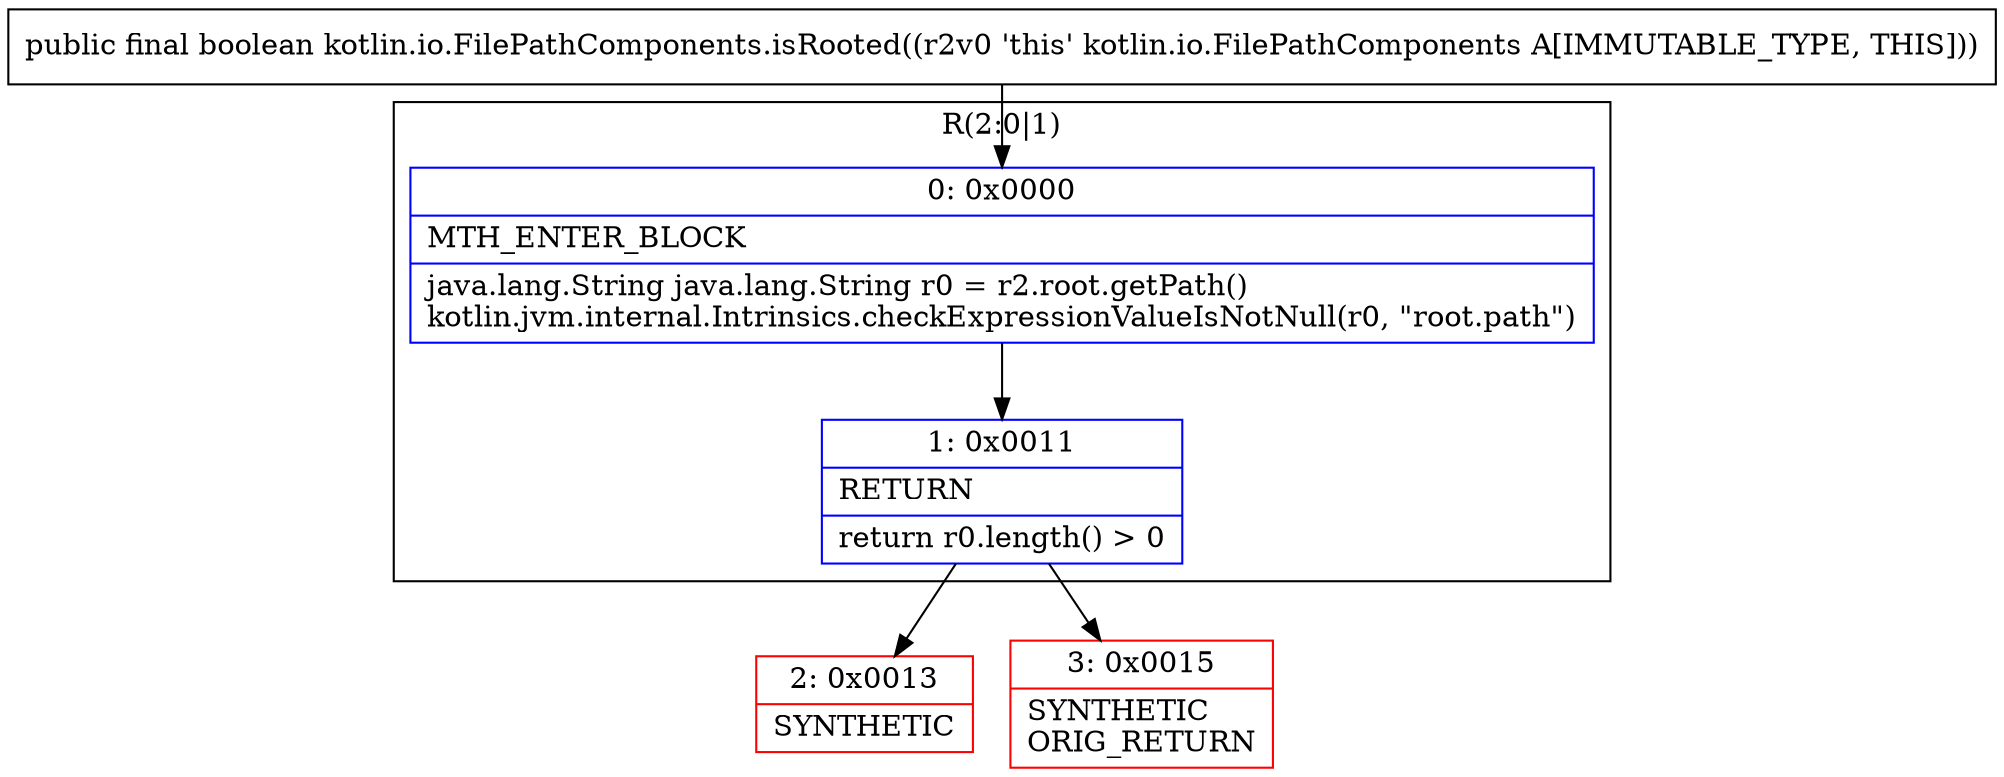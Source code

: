 digraph "CFG forkotlin.io.FilePathComponents.isRooted()Z" {
subgraph cluster_Region_821178154 {
label = "R(2:0|1)";
node [shape=record,color=blue];
Node_0 [shape=record,label="{0\:\ 0x0000|MTH_ENTER_BLOCK\l|java.lang.String java.lang.String r0 = r2.root.getPath()\lkotlin.jvm.internal.Intrinsics.checkExpressionValueIsNotNull(r0, \"root.path\")\l}"];
Node_1 [shape=record,label="{1\:\ 0x0011|RETURN\l|return r0.length() \> 0\l}"];
}
Node_2 [shape=record,color=red,label="{2\:\ 0x0013|SYNTHETIC\l}"];
Node_3 [shape=record,color=red,label="{3\:\ 0x0015|SYNTHETIC\lORIG_RETURN\l}"];
MethodNode[shape=record,label="{public final boolean kotlin.io.FilePathComponents.isRooted((r2v0 'this' kotlin.io.FilePathComponents A[IMMUTABLE_TYPE, THIS])) }"];
MethodNode -> Node_0;
Node_0 -> Node_1;
Node_1 -> Node_2;
Node_1 -> Node_3;
}

